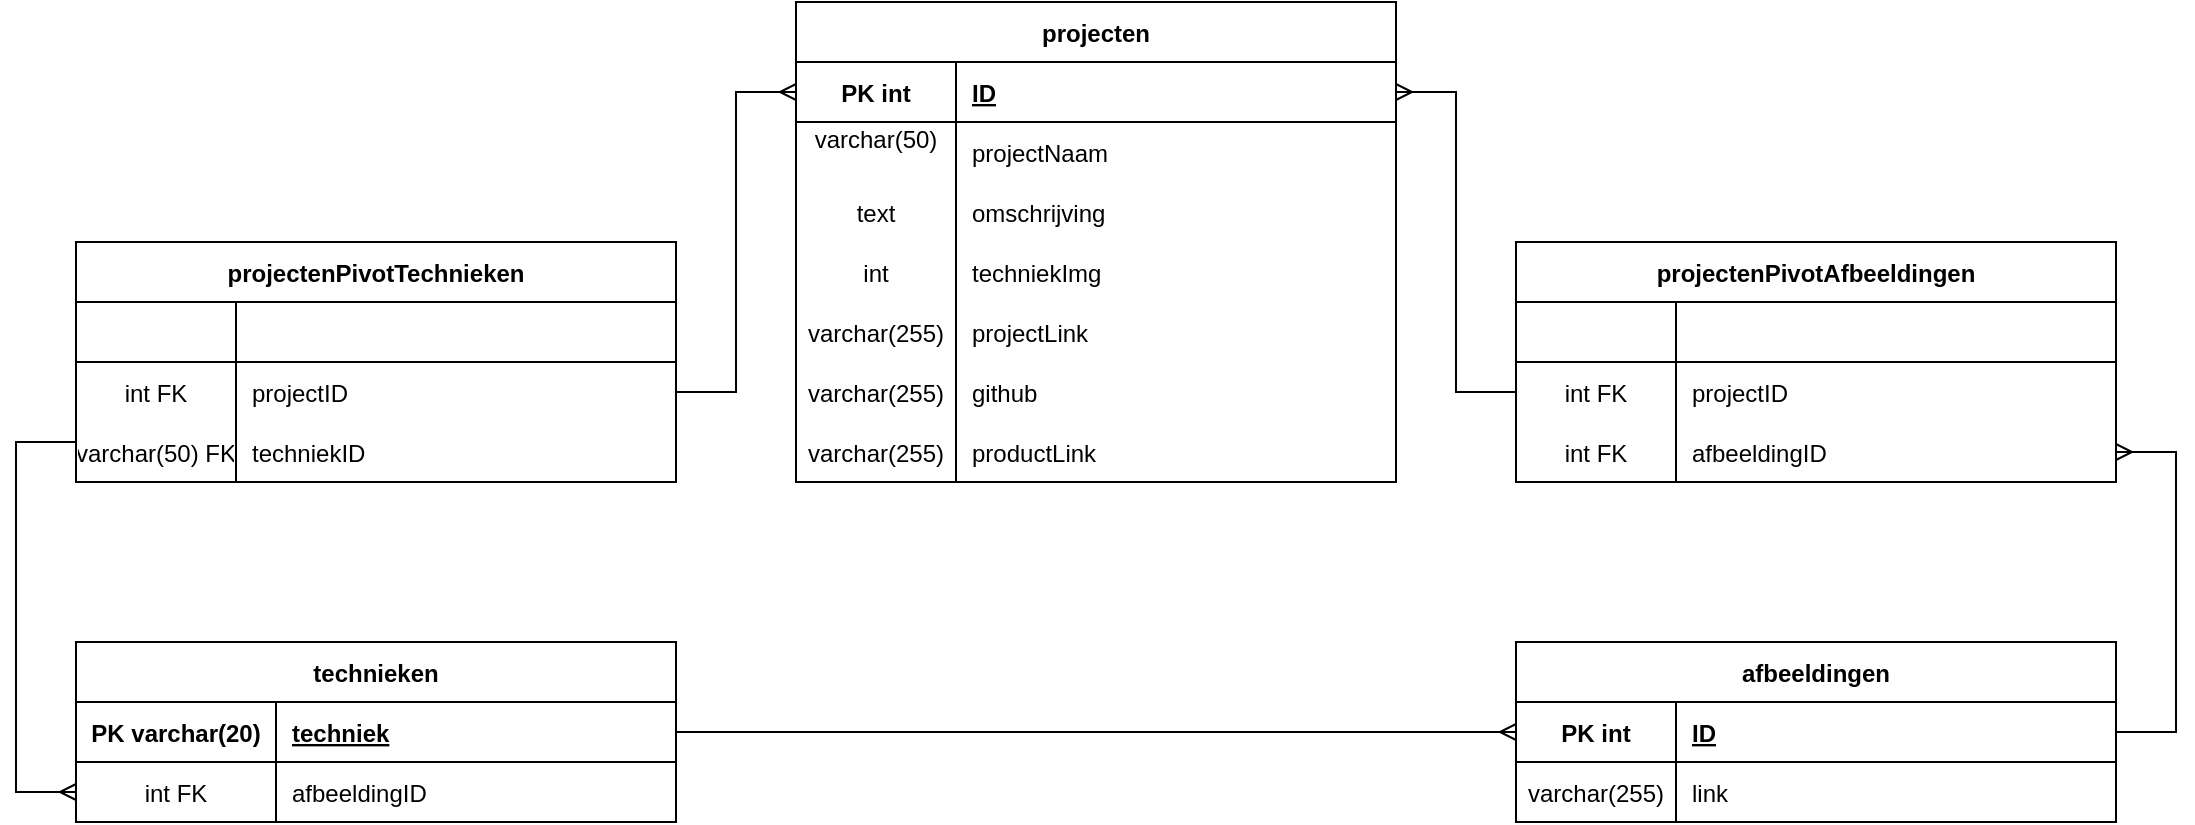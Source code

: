 <mxfile version="20.8.5" type="device"><diagram name="Page-1" id="9f46799a-70d6-7492-0946-bef42562c5a5"><mxGraphModel dx="3094" dy="794" grid="1" gridSize="10" guides="1" tooltips="1" connect="1" arrows="1" fold="1" page="1" pageScale="1" pageWidth="1100" pageHeight="850" background="none" math="0" shadow="0"><root><mxCell id="0"/><mxCell id="1" parent="0"/><mxCell id="f9q-32NVD7AWH5tykYOW-1" value="projecten" style="shape=table;startSize=30;container=1;collapsible=1;childLayout=tableLayout;fixedRows=1;rowLines=0;fontStyle=1;align=center;resizeLast=1;" vertex="1" parent="1"><mxGeometry x="380" y="80" width="300" height="240" as="geometry"/></mxCell><mxCell id="f9q-32NVD7AWH5tykYOW-2" value="" style="shape=tableRow;horizontal=0;startSize=0;swimlaneHead=0;swimlaneBody=0;fillColor=none;collapsible=0;dropTarget=0;points=[[0,0.5],[1,0.5]];portConstraint=eastwest;top=0;left=0;right=0;bottom=1;" vertex="1" parent="f9q-32NVD7AWH5tykYOW-1"><mxGeometry y="30" width="300" height="30" as="geometry"/></mxCell><mxCell id="f9q-32NVD7AWH5tykYOW-3" value="PK int" style="shape=partialRectangle;connectable=0;fillColor=none;top=0;left=0;bottom=0;right=0;fontStyle=1;overflow=hidden;" vertex="1" parent="f9q-32NVD7AWH5tykYOW-2"><mxGeometry width="80" height="30" as="geometry"><mxRectangle width="80" height="30" as="alternateBounds"/></mxGeometry></mxCell><mxCell id="f9q-32NVD7AWH5tykYOW-4" value="ID" style="shape=partialRectangle;connectable=0;fillColor=none;top=0;left=0;bottom=0;right=0;align=left;spacingLeft=6;fontStyle=5;overflow=hidden;" vertex="1" parent="f9q-32NVD7AWH5tykYOW-2"><mxGeometry x="80" width="220" height="30" as="geometry"><mxRectangle width="220" height="30" as="alternateBounds"/></mxGeometry></mxCell><mxCell id="f9q-32NVD7AWH5tykYOW-5" value="" style="shape=tableRow;horizontal=0;startSize=0;swimlaneHead=0;swimlaneBody=0;fillColor=none;collapsible=0;dropTarget=0;points=[[0,0.5],[1,0.5]];portConstraint=eastwest;top=0;left=0;right=0;bottom=0;" vertex="1" parent="f9q-32NVD7AWH5tykYOW-1"><mxGeometry y="60" width="300" height="30" as="geometry"/></mxCell><mxCell id="f9q-32NVD7AWH5tykYOW-6" value="varchar(50)&#xA;" style="shape=partialRectangle;connectable=0;fillColor=none;top=0;left=0;bottom=0;right=0;editable=1;overflow=hidden;" vertex="1" parent="f9q-32NVD7AWH5tykYOW-5"><mxGeometry width="80" height="30" as="geometry"><mxRectangle width="80" height="30" as="alternateBounds"/></mxGeometry></mxCell><mxCell id="f9q-32NVD7AWH5tykYOW-7" value="projectNaam" style="shape=partialRectangle;connectable=0;fillColor=none;top=0;left=0;bottom=0;right=0;align=left;spacingLeft=6;overflow=hidden;" vertex="1" parent="f9q-32NVD7AWH5tykYOW-5"><mxGeometry x="80" width="220" height="30" as="geometry"><mxRectangle width="220" height="30" as="alternateBounds"/></mxGeometry></mxCell><mxCell id="f9q-32NVD7AWH5tykYOW-8" value="" style="shape=tableRow;horizontal=0;startSize=0;swimlaneHead=0;swimlaneBody=0;fillColor=none;collapsible=0;dropTarget=0;points=[[0,0.5],[1,0.5]];portConstraint=eastwest;top=0;left=0;right=0;bottom=0;" vertex="1" parent="f9q-32NVD7AWH5tykYOW-1"><mxGeometry y="90" width="300" height="30" as="geometry"/></mxCell><mxCell id="f9q-32NVD7AWH5tykYOW-9" value="text" style="shape=partialRectangle;connectable=0;fillColor=none;top=0;left=0;bottom=0;right=0;editable=1;overflow=hidden;" vertex="1" parent="f9q-32NVD7AWH5tykYOW-8"><mxGeometry width="80" height="30" as="geometry"><mxRectangle width="80" height="30" as="alternateBounds"/></mxGeometry></mxCell><mxCell id="f9q-32NVD7AWH5tykYOW-10" value="omschrijving" style="shape=partialRectangle;connectable=0;fillColor=none;top=0;left=0;bottom=0;right=0;align=left;spacingLeft=6;overflow=hidden;" vertex="1" parent="f9q-32NVD7AWH5tykYOW-8"><mxGeometry x="80" width="220" height="30" as="geometry"><mxRectangle width="220" height="30" as="alternateBounds"/></mxGeometry></mxCell><mxCell id="f9q-32NVD7AWH5tykYOW-11" value="" style="shape=tableRow;horizontal=0;startSize=0;swimlaneHead=0;swimlaneBody=0;fillColor=none;collapsible=0;dropTarget=0;points=[[0,0.5],[1,0.5]];portConstraint=eastwest;top=0;left=0;right=0;bottom=0;" vertex="1" parent="f9q-32NVD7AWH5tykYOW-1"><mxGeometry y="120" width="300" height="30" as="geometry"/></mxCell><mxCell id="f9q-32NVD7AWH5tykYOW-12" value="int" style="shape=partialRectangle;connectable=0;fillColor=none;top=0;left=0;bottom=0;right=0;editable=1;overflow=hidden;" vertex="1" parent="f9q-32NVD7AWH5tykYOW-11"><mxGeometry width="80" height="30" as="geometry"><mxRectangle width="80" height="30" as="alternateBounds"/></mxGeometry></mxCell><mxCell id="f9q-32NVD7AWH5tykYOW-13" value="techniekImg" style="shape=partialRectangle;connectable=0;fillColor=none;top=0;left=0;bottom=0;right=0;align=left;spacingLeft=6;overflow=hidden;" vertex="1" parent="f9q-32NVD7AWH5tykYOW-11"><mxGeometry x="80" width="220" height="30" as="geometry"><mxRectangle width="220" height="30" as="alternateBounds"/></mxGeometry></mxCell><mxCell id="f9q-32NVD7AWH5tykYOW-14" value="" style="shape=tableRow;horizontal=0;startSize=0;swimlaneHead=0;swimlaneBody=0;fillColor=none;collapsible=0;dropTarget=0;points=[[0,0.5],[1,0.5]];portConstraint=eastwest;top=0;left=0;right=0;bottom=0;" vertex="1" parent="f9q-32NVD7AWH5tykYOW-1"><mxGeometry y="150" width="300" height="30" as="geometry"/></mxCell><mxCell id="f9q-32NVD7AWH5tykYOW-15" value="varchar(255)" style="shape=partialRectangle;connectable=0;fillColor=none;top=0;left=0;bottom=0;right=0;editable=1;overflow=hidden;" vertex="1" parent="f9q-32NVD7AWH5tykYOW-14"><mxGeometry width="80" height="30" as="geometry"><mxRectangle width="80" height="30" as="alternateBounds"/></mxGeometry></mxCell><mxCell id="f9q-32NVD7AWH5tykYOW-16" value="projectLink" style="shape=partialRectangle;connectable=0;fillColor=none;top=0;left=0;bottom=0;right=0;align=left;spacingLeft=6;overflow=hidden;" vertex="1" parent="f9q-32NVD7AWH5tykYOW-14"><mxGeometry x="80" width="220" height="30" as="geometry"><mxRectangle width="220" height="30" as="alternateBounds"/></mxGeometry></mxCell><mxCell id="f9q-32NVD7AWH5tykYOW-17" value="" style="shape=tableRow;horizontal=0;startSize=0;swimlaneHead=0;swimlaneBody=0;fillColor=none;collapsible=0;dropTarget=0;points=[[0,0.5],[1,0.5]];portConstraint=eastwest;top=0;left=0;right=0;bottom=0;" vertex="1" parent="f9q-32NVD7AWH5tykYOW-1"><mxGeometry y="180" width="300" height="30" as="geometry"/></mxCell><mxCell id="f9q-32NVD7AWH5tykYOW-18" value="varchar(255)" style="shape=partialRectangle;connectable=0;fillColor=none;top=0;left=0;bottom=0;right=0;editable=1;overflow=hidden;" vertex="1" parent="f9q-32NVD7AWH5tykYOW-17"><mxGeometry width="80" height="30" as="geometry"><mxRectangle width="80" height="30" as="alternateBounds"/></mxGeometry></mxCell><mxCell id="f9q-32NVD7AWH5tykYOW-19" value="github" style="shape=partialRectangle;connectable=0;fillColor=none;top=0;left=0;bottom=0;right=0;align=left;spacingLeft=6;overflow=hidden;" vertex="1" parent="f9q-32NVD7AWH5tykYOW-17"><mxGeometry x="80" width="220" height="30" as="geometry"><mxRectangle width="220" height="30" as="alternateBounds"/></mxGeometry></mxCell><mxCell id="f9q-32NVD7AWH5tykYOW-20" value="" style="shape=tableRow;horizontal=0;startSize=0;swimlaneHead=0;swimlaneBody=0;fillColor=none;collapsible=0;dropTarget=0;points=[[0,0.5],[1,0.5]];portConstraint=eastwest;top=0;left=0;right=0;bottom=0;" vertex="1" parent="f9q-32NVD7AWH5tykYOW-1"><mxGeometry y="210" width="300" height="30" as="geometry"/></mxCell><mxCell id="f9q-32NVD7AWH5tykYOW-21" value="varchar(255)" style="shape=partialRectangle;connectable=0;fillColor=none;top=0;left=0;bottom=0;right=0;editable=1;overflow=hidden;" vertex="1" parent="f9q-32NVD7AWH5tykYOW-20"><mxGeometry width="80" height="30" as="geometry"><mxRectangle width="80" height="30" as="alternateBounds"/></mxGeometry></mxCell><mxCell id="f9q-32NVD7AWH5tykYOW-22" value="productLink" style="shape=partialRectangle;connectable=0;fillColor=none;top=0;left=0;bottom=0;right=0;align=left;spacingLeft=6;overflow=hidden;" vertex="1" parent="f9q-32NVD7AWH5tykYOW-20"><mxGeometry x="80" width="220" height="30" as="geometry"><mxRectangle width="220" height="30" as="alternateBounds"/></mxGeometry></mxCell><mxCell id="f9q-32NVD7AWH5tykYOW-23" value="projectenPivotAfbeeldingen" style="shape=table;startSize=30;container=1;collapsible=1;childLayout=tableLayout;fixedRows=1;rowLines=0;fontStyle=1;align=center;resizeLast=1;" vertex="1" parent="1"><mxGeometry x="740" y="200" width="300" height="120" as="geometry"/></mxCell><mxCell id="f9q-32NVD7AWH5tykYOW-24" value="" style="shape=tableRow;horizontal=0;startSize=0;swimlaneHead=0;swimlaneBody=0;fillColor=none;collapsible=0;dropTarget=0;points=[[0,0.5],[1,0.5]];portConstraint=eastwest;top=0;left=0;right=0;bottom=1;" vertex="1" parent="f9q-32NVD7AWH5tykYOW-23"><mxGeometry y="30" width="300" height="30" as="geometry"/></mxCell><mxCell id="f9q-32NVD7AWH5tykYOW-25" value="" style="shape=partialRectangle;connectable=0;fillColor=none;top=0;left=0;bottom=0;right=0;fontStyle=1;overflow=hidden;" vertex="1" parent="f9q-32NVD7AWH5tykYOW-24"><mxGeometry width="80" height="30" as="geometry"><mxRectangle width="80" height="30" as="alternateBounds"/></mxGeometry></mxCell><mxCell id="f9q-32NVD7AWH5tykYOW-26" value="" style="shape=partialRectangle;connectable=0;fillColor=none;top=0;left=0;bottom=0;right=0;align=left;spacingLeft=6;fontStyle=5;overflow=hidden;" vertex="1" parent="f9q-32NVD7AWH5tykYOW-24"><mxGeometry x="80" width="220" height="30" as="geometry"><mxRectangle width="220" height="30" as="alternateBounds"/></mxGeometry></mxCell><mxCell id="f9q-32NVD7AWH5tykYOW-27" value="" style="shape=tableRow;horizontal=0;startSize=0;swimlaneHead=0;swimlaneBody=0;fillColor=none;collapsible=0;dropTarget=0;points=[[0,0.5],[1,0.5]];portConstraint=eastwest;top=0;left=0;right=0;bottom=0;" vertex="1" parent="f9q-32NVD7AWH5tykYOW-23"><mxGeometry y="60" width="300" height="30" as="geometry"/></mxCell><mxCell id="f9q-32NVD7AWH5tykYOW-28" value="int FK" style="shape=partialRectangle;connectable=0;fillColor=none;top=0;left=0;bottom=0;right=0;editable=1;overflow=hidden;" vertex="1" parent="f9q-32NVD7AWH5tykYOW-27"><mxGeometry width="80" height="30" as="geometry"><mxRectangle width="80" height="30" as="alternateBounds"/></mxGeometry></mxCell><mxCell id="f9q-32NVD7AWH5tykYOW-29" value="projectID" style="shape=partialRectangle;connectable=0;fillColor=none;top=0;left=0;bottom=0;right=0;align=left;spacingLeft=6;overflow=hidden;" vertex="1" parent="f9q-32NVD7AWH5tykYOW-27"><mxGeometry x="80" width="220" height="30" as="geometry"><mxRectangle width="220" height="30" as="alternateBounds"/></mxGeometry></mxCell><mxCell id="f9q-32NVD7AWH5tykYOW-30" value="" style="shape=tableRow;horizontal=0;startSize=0;swimlaneHead=0;swimlaneBody=0;fillColor=none;collapsible=0;dropTarget=0;points=[[0,0.5],[1,0.5]];portConstraint=eastwest;top=0;left=0;right=0;bottom=0;" vertex="1" parent="f9q-32NVD7AWH5tykYOW-23"><mxGeometry y="90" width="300" height="30" as="geometry"/></mxCell><mxCell id="f9q-32NVD7AWH5tykYOW-31" value="int FK" style="shape=partialRectangle;connectable=0;fillColor=none;top=0;left=0;bottom=0;right=0;editable=1;overflow=hidden;" vertex="1" parent="f9q-32NVD7AWH5tykYOW-30"><mxGeometry width="80" height="30" as="geometry"><mxRectangle width="80" height="30" as="alternateBounds"/></mxGeometry></mxCell><mxCell id="f9q-32NVD7AWH5tykYOW-32" value="afbeeldingID" style="shape=partialRectangle;connectable=0;fillColor=none;top=0;left=0;bottom=0;right=0;align=left;spacingLeft=6;overflow=hidden;" vertex="1" parent="f9q-32NVD7AWH5tykYOW-30"><mxGeometry x="80" width="220" height="30" as="geometry"><mxRectangle width="220" height="30" as="alternateBounds"/></mxGeometry></mxCell><mxCell id="f9q-32NVD7AWH5tykYOW-67" value="afbeeldingen" style="shape=table;startSize=30;container=1;collapsible=1;childLayout=tableLayout;fixedRows=1;rowLines=0;fontStyle=1;align=center;resizeLast=1;" vertex="1" parent="1"><mxGeometry x="740" y="400" width="300" height="90" as="geometry"/></mxCell><mxCell id="f9q-32NVD7AWH5tykYOW-68" value="" style="shape=tableRow;horizontal=0;startSize=0;swimlaneHead=0;swimlaneBody=0;fillColor=none;collapsible=0;dropTarget=0;points=[[0,0.5],[1,0.5]];portConstraint=eastwest;top=0;left=0;right=0;bottom=1;" vertex="1" parent="f9q-32NVD7AWH5tykYOW-67"><mxGeometry y="30" width="300" height="30" as="geometry"/></mxCell><mxCell id="f9q-32NVD7AWH5tykYOW-69" value="PK int" style="shape=partialRectangle;connectable=0;fillColor=none;top=0;left=0;bottom=0;right=0;fontStyle=1;overflow=hidden;" vertex="1" parent="f9q-32NVD7AWH5tykYOW-68"><mxGeometry width="80" height="30" as="geometry"><mxRectangle width="80" height="30" as="alternateBounds"/></mxGeometry></mxCell><mxCell id="f9q-32NVD7AWH5tykYOW-70" value="ID" style="shape=partialRectangle;connectable=0;fillColor=none;top=0;left=0;bottom=0;right=0;align=left;spacingLeft=6;fontStyle=5;overflow=hidden;" vertex="1" parent="f9q-32NVD7AWH5tykYOW-68"><mxGeometry x="80" width="220" height="30" as="geometry"><mxRectangle width="220" height="30" as="alternateBounds"/></mxGeometry></mxCell><mxCell id="f9q-32NVD7AWH5tykYOW-71" value="" style="shape=tableRow;horizontal=0;startSize=0;swimlaneHead=0;swimlaneBody=0;fillColor=none;collapsible=0;dropTarget=0;points=[[0,0.5],[1,0.5]];portConstraint=eastwest;top=0;left=0;right=0;bottom=0;" vertex="1" parent="f9q-32NVD7AWH5tykYOW-67"><mxGeometry y="60" width="300" height="30" as="geometry"/></mxCell><mxCell id="f9q-32NVD7AWH5tykYOW-72" value="varchar(255)" style="shape=partialRectangle;connectable=0;fillColor=none;top=0;left=0;bottom=0;right=0;editable=1;overflow=hidden;" vertex="1" parent="f9q-32NVD7AWH5tykYOW-71"><mxGeometry width="80" height="30" as="geometry"><mxRectangle width="80" height="30" as="alternateBounds"/></mxGeometry></mxCell><mxCell id="f9q-32NVD7AWH5tykYOW-73" value="link" style="shape=partialRectangle;connectable=0;fillColor=none;top=0;left=0;bottom=0;right=0;align=left;spacingLeft=6;overflow=hidden;" vertex="1" parent="f9q-32NVD7AWH5tykYOW-71"><mxGeometry x="80" width="220" height="30" as="geometry"><mxRectangle width="220" height="30" as="alternateBounds"/></mxGeometry></mxCell><mxCell id="f9q-32NVD7AWH5tykYOW-77" value="projectenPivotTechnieken" style="shape=table;startSize=30;container=1;collapsible=1;childLayout=tableLayout;fixedRows=1;rowLines=0;fontStyle=1;align=center;resizeLast=1;" vertex="1" parent="1"><mxGeometry x="20" y="200" width="300" height="120" as="geometry"/></mxCell><mxCell id="f9q-32NVD7AWH5tykYOW-78" value="" style="shape=tableRow;horizontal=0;startSize=0;swimlaneHead=0;swimlaneBody=0;fillColor=none;collapsible=0;dropTarget=0;points=[[0,0.5],[1,0.5]];portConstraint=eastwest;top=0;left=0;right=0;bottom=1;" vertex="1" parent="f9q-32NVD7AWH5tykYOW-77"><mxGeometry y="30" width="300" height="30" as="geometry"/></mxCell><mxCell id="f9q-32NVD7AWH5tykYOW-79" value="" style="shape=partialRectangle;connectable=0;fillColor=none;top=0;left=0;bottom=0;right=0;fontStyle=1;overflow=hidden;" vertex="1" parent="f9q-32NVD7AWH5tykYOW-78"><mxGeometry width="80" height="30" as="geometry"><mxRectangle width="80" height="30" as="alternateBounds"/></mxGeometry></mxCell><mxCell id="f9q-32NVD7AWH5tykYOW-80" value="" style="shape=partialRectangle;connectable=0;fillColor=none;top=0;left=0;bottom=0;right=0;align=left;spacingLeft=6;fontStyle=5;overflow=hidden;" vertex="1" parent="f9q-32NVD7AWH5tykYOW-78"><mxGeometry x="80" width="220" height="30" as="geometry"><mxRectangle width="220" height="30" as="alternateBounds"/></mxGeometry></mxCell><mxCell id="f9q-32NVD7AWH5tykYOW-81" value="" style="shape=tableRow;horizontal=0;startSize=0;swimlaneHead=0;swimlaneBody=0;fillColor=none;collapsible=0;dropTarget=0;points=[[0,0.5],[1,0.5]];portConstraint=eastwest;top=0;left=0;right=0;bottom=0;" vertex="1" parent="f9q-32NVD7AWH5tykYOW-77"><mxGeometry y="60" width="300" height="30" as="geometry"/></mxCell><mxCell id="f9q-32NVD7AWH5tykYOW-82" value="int FK" style="shape=partialRectangle;connectable=0;fillColor=none;top=0;left=0;bottom=0;right=0;editable=1;overflow=hidden;" vertex="1" parent="f9q-32NVD7AWH5tykYOW-81"><mxGeometry width="80" height="30" as="geometry"><mxRectangle width="80" height="30" as="alternateBounds"/></mxGeometry></mxCell><mxCell id="f9q-32NVD7AWH5tykYOW-83" value="projectID" style="shape=partialRectangle;connectable=0;fillColor=none;top=0;left=0;bottom=0;right=0;align=left;spacingLeft=6;overflow=hidden;" vertex="1" parent="f9q-32NVD7AWH5tykYOW-81"><mxGeometry x="80" width="220" height="30" as="geometry"><mxRectangle width="220" height="30" as="alternateBounds"/></mxGeometry></mxCell><mxCell id="f9q-32NVD7AWH5tykYOW-84" value="" style="shape=tableRow;horizontal=0;startSize=0;swimlaneHead=0;swimlaneBody=0;fillColor=none;collapsible=0;dropTarget=0;points=[[0,0.5],[1,0.5]];portConstraint=eastwest;top=0;left=0;right=0;bottom=0;" vertex="1" parent="f9q-32NVD7AWH5tykYOW-77"><mxGeometry y="90" width="300" height="30" as="geometry"/></mxCell><mxCell id="f9q-32NVD7AWH5tykYOW-85" value="varchar(50) FK" style="shape=partialRectangle;connectable=0;fillColor=none;top=0;left=0;bottom=0;right=0;editable=1;overflow=hidden;" vertex="1" parent="f9q-32NVD7AWH5tykYOW-84"><mxGeometry width="80" height="30" as="geometry"><mxRectangle width="80" height="30" as="alternateBounds"/></mxGeometry></mxCell><mxCell id="f9q-32NVD7AWH5tykYOW-86" value="techniekID" style="shape=partialRectangle;connectable=0;fillColor=none;top=0;left=0;bottom=0;right=0;align=left;spacingLeft=6;overflow=hidden;" vertex="1" parent="f9q-32NVD7AWH5tykYOW-84"><mxGeometry x="80" width="220" height="30" as="geometry"><mxRectangle width="220" height="30" as="alternateBounds"/></mxGeometry></mxCell><mxCell id="f9q-32NVD7AWH5tykYOW-87" value="technieken" style="shape=table;startSize=30;container=1;collapsible=1;childLayout=tableLayout;fixedRows=1;rowLines=0;fontStyle=1;align=center;resizeLast=1;" vertex="1" parent="1"><mxGeometry x="20" y="400" width="300" height="90" as="geometry"/></mxCell><mxCell id="f9q-32NVD7AWH5tykYOW-88" value="" style="shape=tableRow;horizontal=0;startSize=0;swimlaneHead=0;swimlaneBody=0;fillColor=none;collapsible=0;dropTarget=0;points=[[0,0.5],[1,0.5]];portConstraint=eastwest;top=0;left=0;right=0;bottom=1;" vertex="1" parent="f9q-32NVD7AWH5tykYOW-87"><mxGeometry y="30" width="300" height="30" as="geometry"/></mxCell><mxCell id="f9q-32NVD7AWH5tykYOW-89" value="PK varchar(20)" style="shape=partialRectangle;connectable=0;fillColor=none;top=0;left=0;bottom=0;right=0;fontStyle=1;overflow=hidden;" vertex="1" parent="f9q-32NVD7AWH5tykYOW-88"><mxGeometry width="100" height="30" as="geometry"><mxRectangle width="100" height="30" as="alternateBounds"/></mxGeometry></mxCell><mxCell id="f9q-32NVD7AWH5tykYOW-90" value="techniek" style="shape=partialRectangle;connectable=0;fillColor=none;top=0;left=0;bottom=0;right=0;align=left;spacingLeft=6;fontStyle=5;overflow=hidden;" vertex="1" parent="f9q-32NVD7AWH5tykYOW-88"><mxGeometry x="100" width="200" height="30" as="geometry"><mxRectangle width="200" height="30" as="alternateBounds"/></mxGeometry></mxCell><mxCell id="f9q-32NVD7AWH5tykYOW-91" value="" style="shape=tableRow;horizontal=0;startSize=0;swimlaneHead=0;swimlaneBody=0;fillColor=none;collapsible=0;dropTarget=0;points=[[0,0.5],[1,0.5]];portConstraint=eastwest;top=0;left=0;right=0;bottom=0;" vertex="1" parent="f9q-32NVD7AWH5tykYOW-87"><mxGeometry y="60" width="300" height="30" as="geometry"/></mxCell><mxCell id="f9q-32NVD7AWH5tykYOW-92" value="int FK" style="shape=partialRectangle;connectable=0;fillColor=none;top=0;left=0;bottom=0;right=0;editable=1;overflow=hidden;" vertex="1" parent="f9q-32NVD7AWH5tykYOW-91"><mxGeometry width="100" height="30" as="geometry"><mxRectangle width="100" height="30" as="alternateBounds"/></mxGeometry></mxCell><mxCell id="f9q-32NVD7AWH5tykYOW-93" value="afbeeldingID" style="shape=partialRectangle;connectable=0;fillColor=none;top=0;left=0;bottom=0;right=0;align=left;spacingLeft=6;overflow=hidden;" vertex="1" parent="f9q-32NVD7AWH5tykYOW-91"><mxGeometry x="100" width="200" height="30" as="geometry"><mxRectangle width="200" height="30" as="alternateBounds"/></mxGeometry></mxCell><mxCell id="f9q-32NVD7AWH5tykYOW-97" value="" style="edgeStyle=entityRelationEdgeStyle;fontSize=12;html=1;endArrow=ERmany;rounded=0;entryX=1;entryY=0.5;entryDx=0;entryDy=0;" edge="1" parent="1" source="f9q-32NVD7AWH5tykYOW-27" target="f9q-32NVD7AWH5tykYOW-2"><mxGeometry width="100" height="100" relative="1" as="geometry"><mxPoint x="540" y="520" as="sourcePoint"/><mxPoint x="640" y="420" as="targetPoint"/></mxGeometry></mxCell><mxCell id="f9q-32NVD7AWH5tykYOW-98" value="" style="edgeStyle=entityRelationEdgeStyle;fontSize=12;html=1;endArrow=ERmany;rounded=0;entryX=0;entryY=0.5;entryDx=0;entryDy=0;exitX=1;exitY=0.5;exitDx=0;exitDy=0;" edge="1" parent="1" source="f9q-32NVD7AWH5tykYOW-81" target="f9q-32NVD7AWH5tykYOW-2"><mxGeometry width="100" height="100" relative="1" as="geometry"><mxPoint x="450" y="245" as="sourcePoint"/><mxPoint x="380" y="215" as="targetPoint"/></mxGeometry></mxCell><mxCell id="f9q-32NVD7AWH5tykYOW-99" value="" style="edgeStyle=entityRelationEdgeStyle;fontSize=12;html=1;endArrow=ERmany;rounded=0;entryX=0;entryY=0.5;entryDx=0;entryDy=0;" edge="1" parent="1" source="f9q-32NVD7AWH5tykYOW-88" target="f9q-32NVD7AWH5tykYOW-67"><mxGeometry width="100" height="100" relative="1" as="geometry"><mxPoint x="480" y="560" as="sourcePoint"/><mxPoint x="580" y="460" as="targetPoint"/></mxGeometry></mxCell><mxCell id="f9q-32NVD7AWH5tykYOW-100" value="" style="edgeStyle=entityRelationEdgeStyle;fontSize=12;html=1;endArrow=ERmany;rounded=0;entryX=1;entryY=0.5;entryDx=0;entryDy=0;exitX=1;exitY=0.5;exitDx=0;exitDy=0;" edge="1" parent="1" source="f9q-32NVD7AWH5tykYOW-68" target="f9q-32NVD7AWH5tykYOW-30"><mxGeometry width="100" height="100" relative="1" as="geometry"><mxPoint x="510" y="370" as="sourcePoint"/><mxPoint x="760" y="430" as="targetPoint"/></mxGeometry></mxCell><mxCell id="f9q-32NVD7AWH5tykYOW-101" value="" style="edgeStyle=elbowEdgeStyle;fontSize=12;html=1;endArrow=ERmany;rounded=0;entryX=0;entryY=0.5;entryDx=0;entryDy=0;snapToPoint=0;targetPerimeterSpacing=0;strokeColor=default;jumpStyle=none;exitX=0;exitY=0.333;exitDx=0;exitDy=0;exitPerimeter=0;" edge="1" parent="1" source="f9q-32NVD7AWH5tykYOW-84" target="f9q-32NVD7AWH5tykYOW-91"><mxGeometry width="100" height="100" relative="1" as="geometry"><mxPoint x="20" y="305" as="sourcePoint"/><mxPoint x="-140" y="60" as="targetPoint"/><Array as="points"><mxPoint x="-10" y="410"/></Array></mxGeometry></mxCell></root></mxGraphModel></diagram></mxfile>
